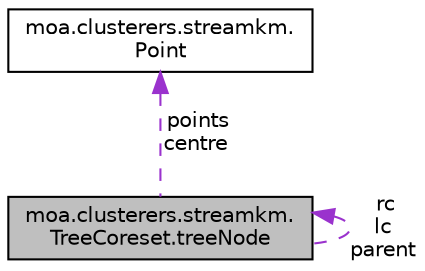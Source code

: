 digraph "moa.clusterers.streamkm.TreeCoreset.treeNode"
{
 // LATEX_PDF_SIZE
  edge [fontname="Helvetica",fontsize="10",labelfontname="Helvetica",labelfontsize="10"];
  node [fontname="Helvetica",fontsize="10",shape=record];
  Node1 [label="moa.clusterers.streamkm.\lTreeCoreset.treeNode",height=0.2,width=0.4,color="black", fillcolor="grey75", style="filled", fontcolor="black",tooltip=" "];
  Node1 -> Node1 [dir="back",color="darkorchid3",fontsize="10",style="dashed",label=" rc\nlc\nparent" ];
  Node2 -> Node1 [dir="back",color="darkorchid3",fontsize="10",style="dashed",label=" points\ncentre" ];
  Node2 [label="moa.clusterers.streamkm.\lPoint",height=0.2,width=0.4,color="black", fillcolor="white", style="filled",URL="$classmoa_1_1clusterers_1_1streamkm_1_1_point.html",tooltip=" "];
}
